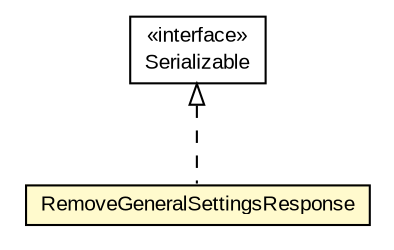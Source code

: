 #!/usr/local/bin/dot
#
# Class diagram 
# Generated by UMLGraph version R5_6-24-gf6e263 (http://www.umlgraph.org/)
#

digraph G {
	edge [fontname="arial",fontsize=10,labelfontname="arial",labelfontsize=10];
	node [fontname="arial",fontsize=10,shape=plaintext];
	nodesep=0.25;
	ranksep=0.5;
	// org.miloss.fgsms.services.interfaces.policyconfiguration.RemoveGeneralSettingsResponse
	c969387 [label=<<table title="org.miloss.fgsms.services.interfaces.policyconfiguration.RemoveGeneralSettingsResponse" border="0" cellborder="1" cellspacing="0" cellpadding="2" port="p" bgcolor="lemonChiffon" href="./RemoveGeneralSettingsResponse.html">
		<tr><td><table border="0" cellspacing="0" cellpadding="1">
<tr><td align="center" balign="center"> RemoveGeneralSettingsResponse </td></tr>
		</table></td></tr>
		</table>>, URL="./RemoveGeneralSettingsResponse.html", fontname="arial", fontcolor="black", fontsize=10.0];
	//org.miloss.fgsms.services.interfaces.policyconfiguration.RemoveGeneralSettingsResponse implements java.io.Serializable
	c970067:p -> c969387:p [dir=back,arrowtail=empty,style=dashed];
	// java.io.Serializable
	c970067 [label=<<table title="java.io.Serializable" border="0" cellborder="1" cellspacing="0" cellpadding="2" port="p" href="http://java.sun.com/j2se/1.4.2/docs/api/java/io/Serializable.html">
		<tr><td><table border="0" cellspacing="0" cellpadding="1">
<tr><td align="center" balign="center"> &#171;interface&#187; </td></tr>
<tr><td align="center" balign="center"> Serializable </td></tr>
		</table></td></tr>
		</table>>, URL="http://java.sun.com/j2se/1.4.2/docs/api/java/io/Serializable.html", fontname="arial", fontcolor="black", fontsize=10.0];
}

